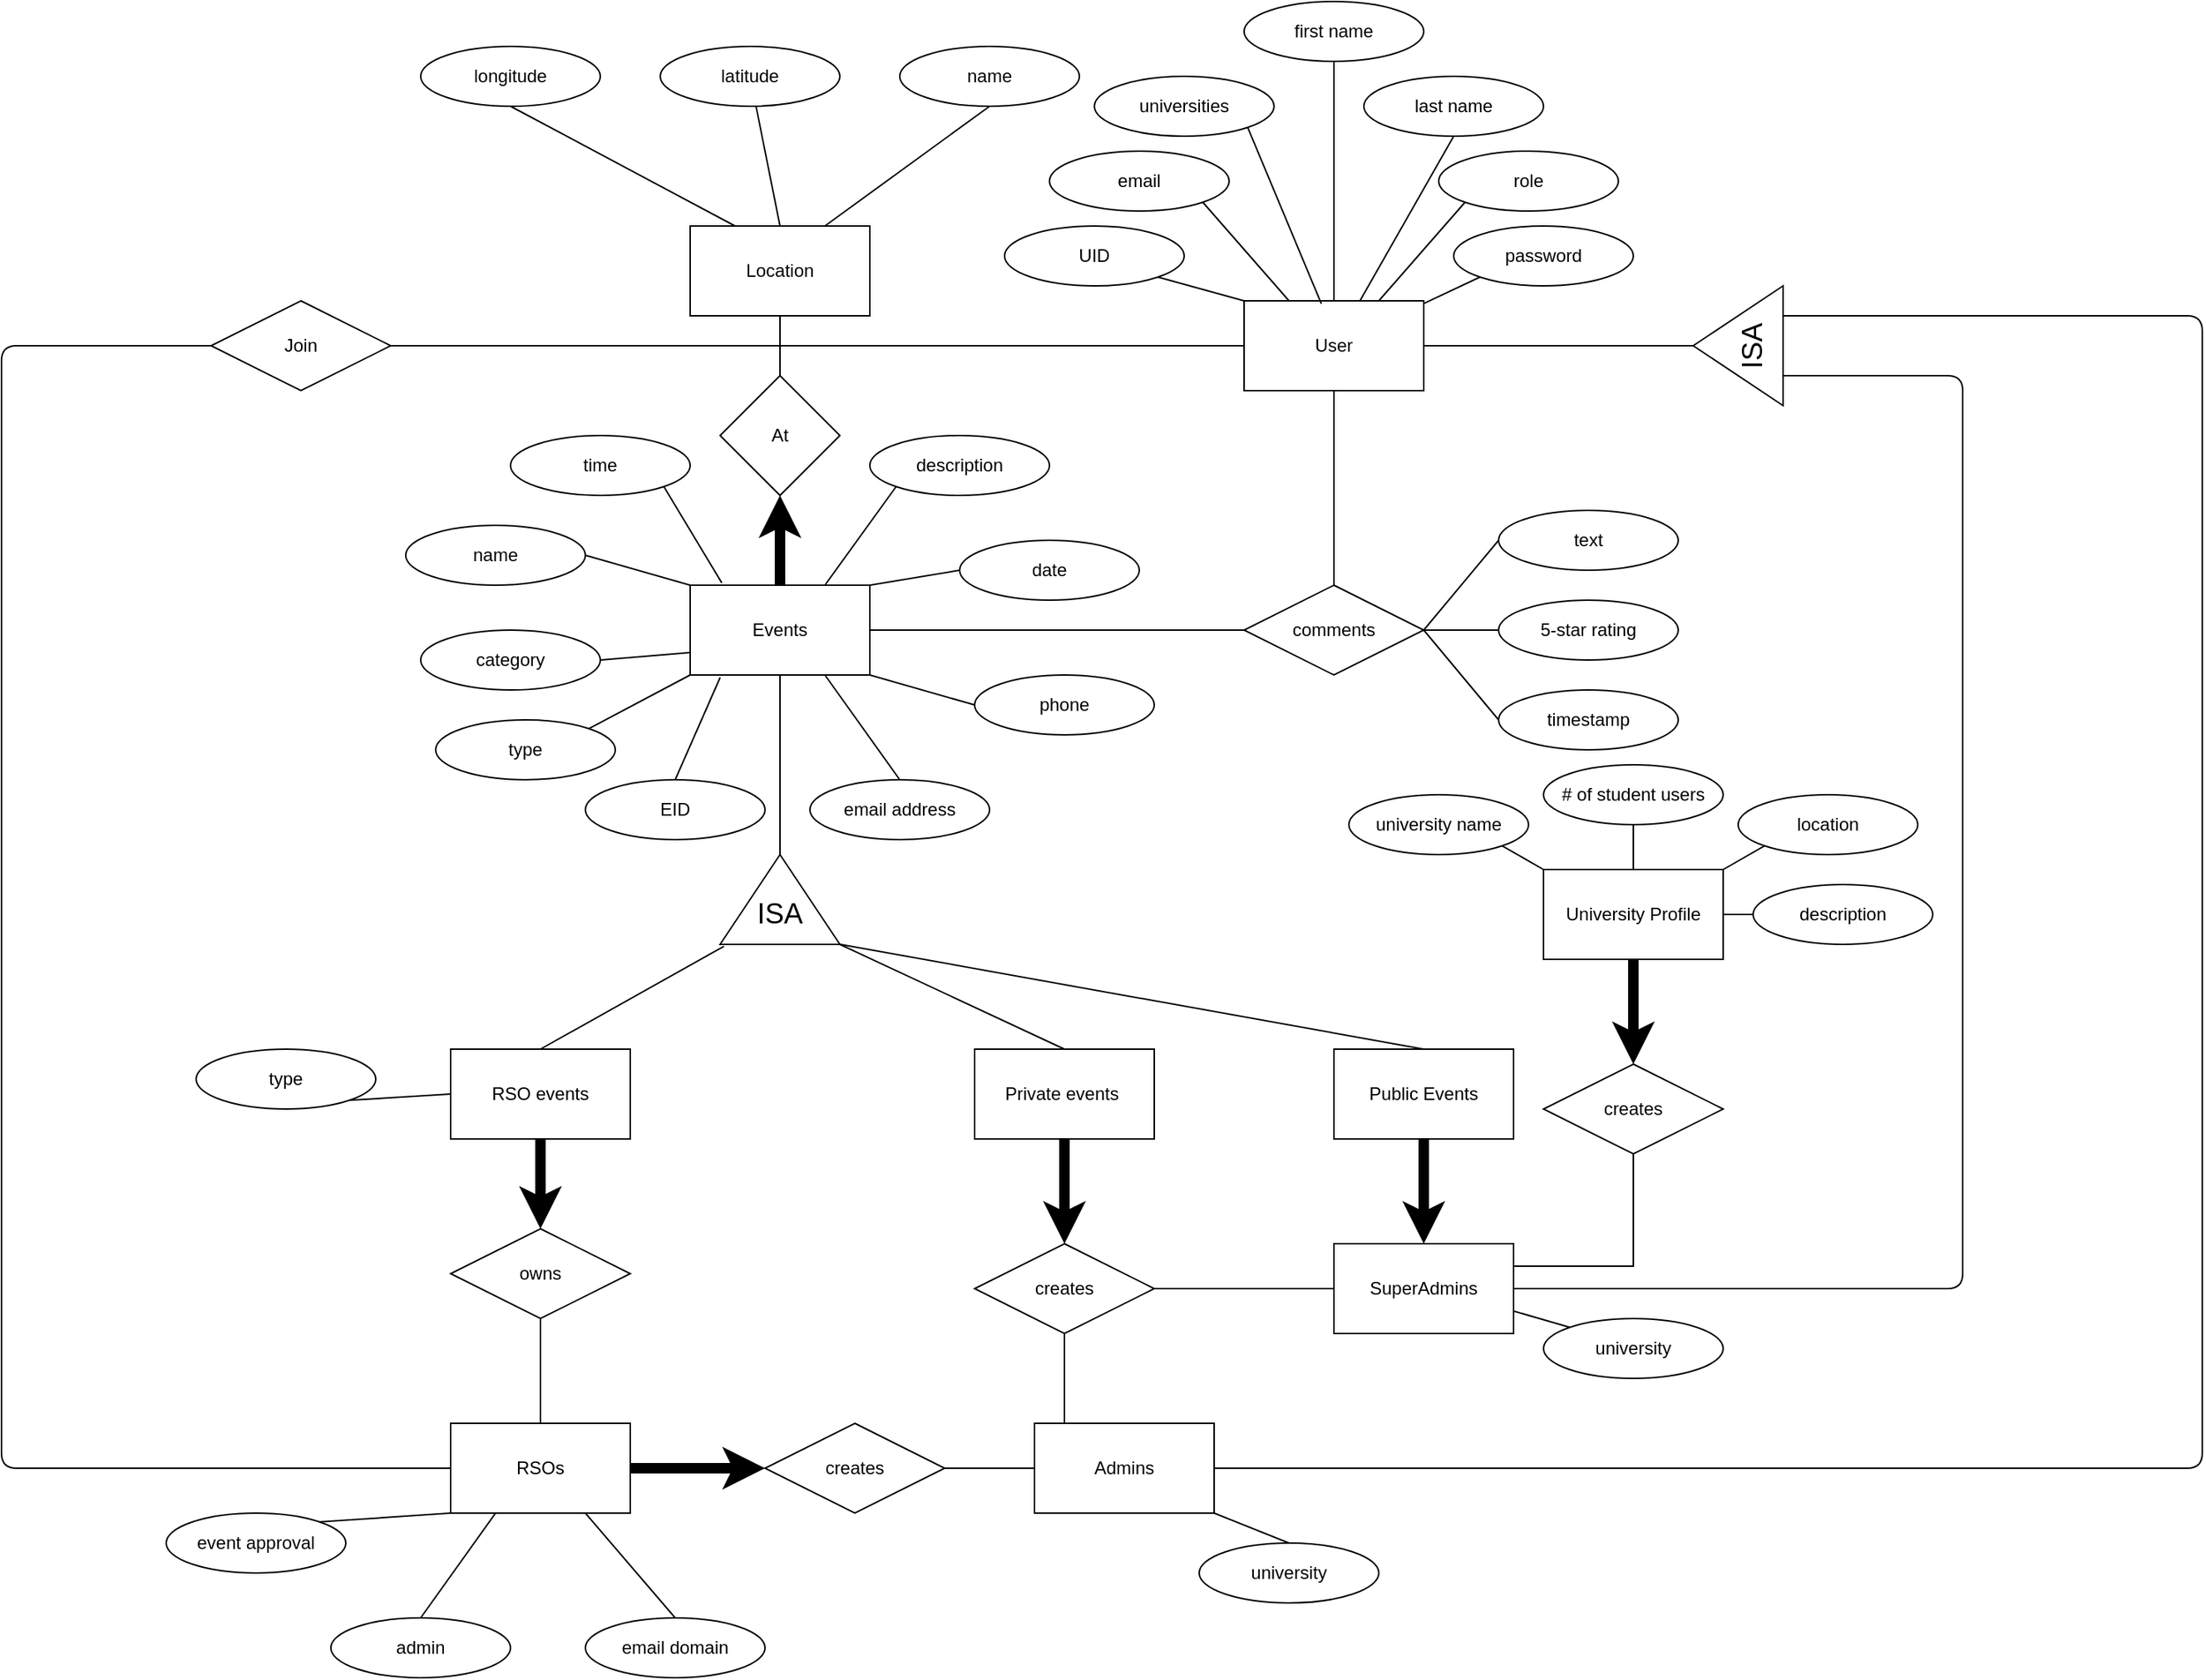 <mxfile version="14.6.1" type="github">
  <diagram id="OoqbSdTcS4T9Gjm_1H5y" name="Page-1">
    <mxGraphModel dx="2480" dy="1170" grid="1" gridSize="10" guides="1" tooltips="1" connect="1" arrows="1" fold="1" page="1" pageScale="1" pageWidth="1920" pageHeight="1200" math="0" shadow="0">
      <root>
        <mxCell id="0" />
        <mxCell id="1" parent="0" />
        <mxCell id="1sFvXLqLy-bslr1NdDsP-1" value="Location" style="rounded=0;whiteSpace=wrap;html=1;" parent="1" vertex="1">
          <mxGeometry x="550" y="330" width="120" height="60" as="geometry" />
        </mxCell>
        <mxCell id="1sFvXLqLy-bslr1NdDsP-3" value="longitude" style="ellipse;whiteSpace=wrap;html=1;" parent="1" vertex="1">
          <mxGeometry x="370" y="210" width="120" height="40" as="geometry" />
        </mxCell>
        <mxCell id="1sFvXLqLy-bslr1NdDsP-4" value="latitude" style="ellipse;whiteSpace=wrap;html=1;" parent="1" vertex="1">
          <mxGeometry x="530" y="210" width="120" height="40" as="geometry" />
        </mxCell>
        <mxCell id="1sFvXLqLy-bslr1NdDsP-5" value="name" style="ellipse;whiteSpace=wrap;html=1;" parent="1" vertex="1">
          <mxGeometry x="690" y="210" width="120" height="40" as="geometry" />
        </mxCell>
        <mxCell id="1sFvXLqLy-bslr1NdDsP-7" value="" style="endArrow=none;html=1;exitX=0.25;exitY=0;exitDx=0;exitDy=0;entryX=0.5;entryY=1;entryDx=0;entryDy=0;" parent="1" source="1sFvXLqLy-bslr1NdDsP-1" target="1sFvXLqLy-bslr1NdDsP-3" edge="1">
          <mxGeometry width="50" height="50" relative="1" as="geometry">
            <mxPoint x="1070" y="630" as="sourcePoint" />
            <mxPoint x="1120" y="580" as="targetPoint" />
          </mxGeometry>
        </mxCell>
        <mxCell id="1sFvXLqLy-bslr1NdDsP-8" value="" style="endArrow=none;html=1;entryX=0.5;entryY=0;entryDx=0;entryDy=0;" parent="1" source="1sFvXLqLy-bslr1NdDsP-4" target="1sFvXLqLy-bslr1NdDsP-1" edge="1">
          <mxGeometry width="50" height="50" relative="1" as="geometry">
            <mxPoint x="520" y="680" as="sourcePoint" />
            <mxPoint x="570" y="630" as="targetPoint" />
          </mxGeometry>
        </mxCell>
        <mxCell id="1sFvXLqLy-bslr1NdDsP-9" value="" style="endArrow=none;html=1;entryX=0.75;entryY=0;entryDx=0;entryDy=0;exitX=0.5;exitY=1;exitDx=0;exitDy=0;" parent="1" source="1sFvXLqLy-bslr1NdDsP-5" target="1sFvXLqLy-bslr1NdDsP-1" edge="1">
          <mxGeometry width="50" height="50" relative="1" as="geometry">
            <mxPoint x="620" y="600" as="sourcePoint" />
            <mxPoint x="670" y="550" as="targetPoint" />
          </mxGeometry>
        </mxCell>
        <mxCell id="1sFvXLqLy-bslr1NdDsP-10" value="At" style="rhombus;whiteSpace=wrap;html=1;" parent="1" vertex="1">
          <mxGeometry x="570" y="430" width="80" height="80" as="geometry" />
        </mxCell>
        <mxCell id="1sFvXLqLy-bslr1NdDsP-12" value="" style="endArrow=none;html=1;strokeWidth=1;exitX=0.5;exitY=0;exitDx=0;exitDy=0;entryX=0.5;entryY=1;entryDx=0;entryDy=0;" parent="1" source="1sFvXLqLy-bslr1NdDsP-10" target="1sFvXLqLy-bslr1NdDsP-1" edge="1">
          <mxGeometry width="50" height="50" relative="1" as="geometry">
            <mxPoint x="490" y="460" as="sourcePoint" />
            <mxPoint x="540" y="410" as="targetPoint" />
          </mxGeometry>
        </mxCell>
        <mxCell id="1sFvXLqLy-bslr1NdDsP-13" value="Events" style="rounded=0;whiteSpace=wrap;html=1;" parent="1" vertex="1">
          <mxGeometry x="550" y="570" width="120" height="60" as="geometry" />
        </mxCell>
        <mxCell id="1sFvXLqLy-bslr1NdDsP-14" value="" style="endArrow=classic;html=1;strokeWidth=7;exitX=0.5;exitY=0;exitDx=0;exitDy=0;entryX=0.5;entryY=1;entryDx=0;entryDy=0;" parent="1" source="1sFvXLqLy-bslr1NdDsP-13" target="1sFvXLqLy-bslr1NdDsP-10" edge="1">
          <mxGeometry width="50" height="50" relative="1" as="geometry">
            <mxPoint x="430" y="620" as="sourcePoint" />
            <mxPoint x="480" y="570" as="targetPoint" />
          </mxGeometry>
        </mxCell>
        <mxCell id="1sFvXLqLy-bslr1NdDsP-15" value="description" style="ellipse;whiteSpace=wrap;html=1;" parent="1" vertex="1">
          <mxGeometry x="670" y="470" width="120" height="40" as="geometry" />
        </mxCell>
        <mxCell id="1sFvXLqLy-bslr1NdDsP-16" value="date" style="ellipse;whiteSpace=wrap;html=1;" parent="1" vertex="1">
          <mxGeometry x="730" y="540" width="120" height="40" as="geometry" />
        </mxCell>
        <mxCell id="1sFvXLqLy-bslr1NdDsP-17" value="time" style="ellipse;whiteSpace=wrap;html=1;" parent="1" vertex="1">
          <mxGeometry x="430" y="470" width="120" height="40" as="geometry" />
        </mxCell>
        <mxCell id="1sFvXLqLy-bslr1NdDsP-18" value="name" style="ellipse;whiteSpace=wrap;html=1;" parent="1" vertex="1">
          <mxGeometry x="360" y="530" width="120" height="40" as="geometry" />
        </mxCell>
        <mxCell id="1sFvXLqLy-bslr1NdDsP-19" value="category" style="ellipse;whiteSpace=wrap;html=1;" parent="1" vertex="1">
          <mxGeometry x="370" y="600" width="120" height="40" as="geometry" />
        </mxCell>
        <mxCell id="1sFvXLqLy-bslr1NdDsP-20" value="phone" style="ellipse;whiteSpace=wrap;html=1;" parent="1" vertex="1">
          <mxGeometry x="740" y="630" width="120" height="40" as="geometry" />
        </mxCell>
        <mxCell id="1sFvXLqLy-bslr1NdDsP-21" value="email address" style="ellipse;whiteSpace=wrap;html=1;" parent="1" vertex="1">
          <mxGeometry x="630" y="700" width="120" height="40" as="geometry" />
        </mxCell>
        <mxCell id="1sFvXLqLy-bslr1NdDsP-22" value="" style="endArrow=none;html=1;strokeWidth=1;exitX=0;exitY=1;exitDx=0;exitDy=0;entryX=0.75;entryY=0;entryDx=0;entryDy=0;" parent="1" source="1sFvXLqLy-bslr1NdDsP-15" target="1sFvXLqLy-bslr1NdDsP-13" edge="1">
          <mxGeometry width="50" height="50" relative="1" as="geometry">
            <mxPoint x="410" y="760" as="sourcePoint" />
            <mxPoint x="460" y="710" as="targetPoint" />
          </mxGeometry>
        </mxCell>
        <mxCell id="1sFvXLqLy-bslr1NdDsP-23" value="" style="endArrow=none;html=1;strokeWidth=1;entryX=1;entryY=0;entryDx=0;entryDy=0;exitX=0;exitY=0.5;exitDx=0;exitDy=0;" parent="1" source="1sFvXLqLy-bslr1NdDsP-16" target="1sFvXLqLy-bslr1NdDsP-13" edge="1">
          <mxGeometry width="50" height="50" relative="1" as="geometry">
            <mxPoint x="420" y="770" as="sourcePoint" />
            <mxPoint x="470" y="720" as="targetPoint" />
          </mxGeometry>
        </mxCell>
        <mxCell id="1sFvXLqLy-bslr1NdDsP-24" value="" style="endArrow=none;html=1;strokeWidth=1;entryX=1;entryY=1;entryDx=0;entryDy=0;exitX=0;exitY=0.5;exitDx=0;exitDy=0;" parent="1" source="1sFvXLqLy-bslr1NdDsP-20" target="1sFvXLqLy-bslr1NdDsP-13" edge="1">
          <mxGeometry width="50" height="50" relative="1" as="geometry">
            <mxPoint x="430" y="780" as="sourcePoint" />
            <mxPoint x="480" y="730" as="targetPoint" />
          </mxGeometry>
        </mxCell>
        <mxCell id="1sFvXLqLy-bslr1NdDsP-25" value="" style="endArrow=none;html=1;strokeWidth=1;entryX=0.75;entryY=1;entryDx=0;entryDy=0;exitX=0.5;exitY=0;exitDx=0;exitDy=0;" parent="1" source="1sFvXLqLy-bslr1NdDsP-21" target="1sFvXLqLy-bslr1NdDsP-13" edge="1">
          <mxGeometry width="50" height="50" relative="1" as="geometry">
            <mxPoint x="440" y="790" as="sourcePoint" />
            <mxPoint x="490" y="740" as="targetPoint" />
          </mxGeometry>
        </mxCell>
        <mxCell id="1sFvXLqLy-bslr1NdDsP-26" value="" style="endArrow=none;html=1;strokeWidth=1;entryX=0.176;entryY=-0.026;entryDx=0;entryDy=0;entryPerimeter=0;exitX=1;exitY=1;exitDx=0;exitDy=0;" parent="1" source="1sFvXLqLy-bslr1NdDsP-17" target="1sFvXLqLy-bslr1NdDsP-13" edge="1">
          <mxGeometry width="50" height="50" relative="1" as="geometry">
            <mxPoint x="450" y="800" as="sourcePoint" />
            <mxPoint x="500" y="750" as="targetPoint" />
          </mxGeometry>
        </mxCell>
        <mxCell id="1sFvXLqLy-bslr1NdDsP-27" value="" style="endArrow=none;html=1;strokeWidth=1;entryX=0;entryY=0;entryDx=0;entryDy=0;exitX=1;exitY=0.5;exitDx=0;exitDy=0;" parent="1" source="1sFvXLqLy-bslr1NdDsP-18" target="1sFvXLqLy-bslr1NdDsP-13" edge="1">
          <mxGeometry width="50" height="50" relative="1" as="geometry">
            <mxPoint x="460" y="810" as="sourcePoint" />
            <mxPoint x="510" y="760" as="targetPoint" />
          </mxGeometry>
        </mxCell>
        <mxCell id="1sFvXLqLy-bslr1NdDsP-28" value="" style="endArrow=none;html=1;strokeWidth=1;entryX=0;entryY=0.75;entryDx=0;entryDy=0;exitX=1;exitY=0.5;exitDx=0;exitDy=0;" parent="1" source="1sFvXLqLy-bslr1NdDsP-19" target="1sFvXLqLy-bslr1NdDsP-13" edge="1">
          <mxGeometry width="50" height="50" relative="1" as="geometry">
            <mxPoint x="470" y="820" as="sourcePoint" />
            <mxPoint x="520" y="770" as="targetPoint" />
          </mxGeometry>
        </mxCell>
        <mxCell id="1sFvXLqLy-bslr1NdDsP-29" value="Join" style="rhombus;whiteSpace=wrap;html=1;" parent="1" vertex="1">
          <mxGeometry x="230" y="380" width="120" height="60" as="geometry" />
        </mxCell>
        <mxCell id="1sFvXLqLy-bslr1NdDsP-30" value="User" style="rounded=0;whiteSpace=wrap;html=1;" parent="1" vertex="1">
          <mxGeometry x="920" y="380" width="120" height="60" as="geometry" />
        </mxCell>
        <mxCell id="1sFvXLqLy-bslr1NdDsP-31" value="" style="endArrow=none;html=1;strokeWidth=1;exitX=1;exitY=0.5;exitDx=0;exitDy=0;entryX=0;entryY=0.5;entryDx=0;entryDy=0;" parent="1" source="1sFvXLqLy-bslr1NdDsP-29" target="1sFvXLqLy-bslr1NdDsP-30" edge="1">
          <mxGeometry width="50" height="50" relative="1" as="geometry">
            <mxPoint x="260" y="520" as="sourcePoint" />
            <mxPoint x="310" y="470" as="targetPoint" />
          </mxGeometry>
        </mxCell>
        <mxCell id="VM_1HZuykjOo2gR1_Nzt-12" style="edgeStyle=none;rounded=0;orthogonalLoop=1;jettySize=auto;html=1;exitX=1;exitY=1;exitDx=0;exitDy=0;entryX=0;entryY=0;entryDx=0;entryDy=0;endArrow=none;endFill=0;" parent="1" source="1sFvXLqLy-bslr1NdDsP-32" target="1sFvXLqLy-bslr1NdDsP-30" edge="1">
          <mxGeometry relative="1" as="geometry" />
        </mxCell>
        <mxCell id="1sFvXLqLy-bslr1NdDsP-32" value="UID" style="ellipse;whiteSpace=wrap;html=1;" parent="1" vertex="1">
          <mxGeometry x="760" y="330" width="120" height="40" as="geometry" />
        </mxCell>
        <mxCell id="VM_1HZuykjOo2gR1_Nzt-11" style="edgeStyle=none;rounded=0;orthogonalLoop=1;jettySize=auto;html=1;exitX=0;exitY=1;exitDx=0;exitDy=0;endArrow=none;endFill=0;" parent="1" source="1sFvXLqLy-bslr1NdDsP-33" target="1sFvXLqLy-bslr1NdDsP-30" edge="1">
          <mxGeometry relative="1" as="geometry" />
        </mxCell>
        <mxCell id="1sFvXLqLy-bslr1NdDsP-33" value="password" style="ellipse;whiteSpace=wrap;html=1;" parent="1" vertex="1">
          <mxGeometry x="1060" y="330" width="120" height="40" as="geometry" />
        </mxCell>
        <mxCell id="1sFvXLqLy-bslr1NdDsP-36" value="comments" style="rhombus;whiteSpace=wrap;html=1;" parent="1" vertex="1">
          <mxGeometry x="920" y="570" width="120" height="60" as="geometry" />
        </mxCell>
        <mxCell id="1sFvXLqLy-bslr1NdDsP-37" value="" style="endArrow=none;html=1;strokeWidth=1;entryX=0.5;entryY=0;entryDx=0;entryDy=0;" parent="1" source="1sFvXLqLy-bslr1NdDsP-30" target="1sFvXLqLy-bslr1NdDsP-36" edge="1">
          <mxGeometry width="50" height="50" relative="1" as="geometry">
            <mxPoint x="600" y="810" as="sourcePoint" />
            <mxPoint x="650" y="760" as="targetPoint" />
          </mxGeometry>
        </mxCell>
        <mxCell id="1sFvXLqLy-bslr1NdDsP-38" value="" style="endArrow=none;html=1;strokeWidth=1;entryX=0;entryY=0.5;entryDx=0;entryDy=0;exitX=1;exitY=0.5;exitDx=0;exitDy=0;" parent="1" source="1sFvXLqLy-bslr1NdDsP-13" target="1sFvXLqLy-bslr1NdDsP-36" edge="1">
          <mxGeometry width="50" height="50" relative="1" as="geometry">
            <mxPoint x="400" y="800" as="sourcePoint" />
            <mxPoint x="450" y="750" as="targetPoint" />
          </mxGeometry>
        </mxCell>
        <mxCell id="1sFvXLqLy-bslr1NdDsP-39" value="text" style="ellipse;whiteSpace=wrap;html=1;" parent="1" vertex="1">
          <mxGeometry x="1090" y="520" width="120" height="40" as="geometry" />
        </mxCell>
        <mxCell id="1sFvXLqLy-bslr1NdDsP-40" value="5-star rating" style="ellipse;whiteSpace=wrap;html=1;" parent="1" vertex="1">
          <mxGeometry x="1090" y="580" width="120" height="40" as="geometry" />
        </mxCell>
        <mxCell id="1sFvXLqLy-bslr1NdDsP-41" value="timestamp" style="ellipse;whiteSpace=wrap;html=1;" parent="1" vertex="1">
          <mxGeometry x="1090" y="640" width="120" height="40" as="geometry" />
        </mxCell>
        <mxCell id="1sFvXLqLy-bslr1NdDsP-42" value="" style="endArrow=none;html=1;strokeWidth=1;entryX=0;entryY=0.5;entryDx=0;entryDy=0;exitX=1;exitY=0.5;exitDx=0;exitDy=0;" parent="1" source="1sFvXLqLy-bslr1NdDsP-36" target="1sFvXLqLy-bslr1NdDsP-39" edge="1">
          <mxGeometry width="50" height="50" relative="1" as="geometry">
            <mxPoint x="570" y="790" as="sourcePoint" />
            <mxPoint x="620" y="740" as="targetPoint" />
          </mxGeometry>
        </mxCell>
        <mxCell id="1sFvXLqLy-bslr1NdDsP-43" value="" style="endArrow=none;html=1;strokeWidth=1;entryX=0;entryY=0.5;entryDx=0;entryDy=0;exitX=1;exitY=0.5;exitDx=0;exitDy=0;" parent="1" source="1sFvXLqLy-bslr1NdDsP-36" target="1sFvXLqLy-bslr1NdDsP-40" edge="1">
          <mxGeometry width="50" height="50" relative="1" as="geometry">
            <mxPoint x="580" y="800" as="sourcePoint" />
            <mxPoint x="630" y="750" as="targetPoint" />
          </mxGeometry>
        </mxCell>
        <mxCell id="1sFvXLqLy-bslr1NdDsP-44" value="" style="endArrow=none;html=1;strokeWidth=1;entryX=0;entryY=0.5;entryDx=0;entryDy=0;exitX=1;exitY=0.5;exitDx=0;exitDy=0;" parent="1" source="1sFvXLqLy-bslr1NdDsP-36" target="1sFvXLqLy-bslr1NdDsP-41" edge="1">
          <mxGeometry width="50" height="50" relative="1" as="geometry">
            <mxPoint x="590" y="810" as="sourcePoint" />
            <mxPoint x="640" y="760" as="targetPoint" />
          </mxGeometry>
        </mxCell>
        <mxCell id="1sFvXLqLy-bslr1NdDsP-46" value="" style="triangle;whiteSpace=wrap;html=1;rotation=-180;" parent="1" vertex="1">
          <mxGeometry x="1220" y="370" width="60" height="80" as="geometry" />
        </mxCell>
        <mxCell id="1sFvXLqLy-bslr1NdDsP-49" value="ISA" style="text;html=1;strokeColor=none;fillColor=none;align=center;verticalAlign=middle;whiteSpace=wrap;rounded=0;rotation=-90;strokeWidth=1;fontSize=19;" parent="1" vertex="1">
          <mxGeometry x="1240" y="400" width="40" height="20" as="geometry" />
        </mxCell>
        <mxCell id="1sFvXLqLy-bslr1NdDsP-50" value="" style="endArrow=none;html=1;strokeWidth=1;fontSize=19;entryX=1;entryY=0.5;entryDx=0;entryDy=0;exitX=1;exitY=0.5;exitDx=0;exitDy=0;" parent="1" source="1sFvXLqLy-bslr1NdDsP-30" target="1sFvXLqLy-bslr1NdDsP-46" edge="1">
          <mxGeometry width="50" height="50" relative="1" as="geometry">
            <mxPoint x="510" y="770" as="sourcePoint" />
            <mxPoint x="560" y="720" as="targetPoint" />
          </mxGeometry>
        </mxCell>
        <mxCell id="1sFvXLqLy-bslr1NdDsP-52" value="" style="triangle;whiteSpace=wrap;html=1;rotation=-180;direction=south;" parent="1" vertex="1">
          <mxGeometry x="570" y="750" width="80" height="60" as="geometry" />
        </mxCell>
        <mxCell id="1sFvXLqLy-bslr1NdDsP-53" value="ISA" style="text;html=1;strokeColor=none;fillColor=none;align=center;verticalAlign=middle;whiteSpace=wrap;rounded=0;rotation=0;strokeWidth=1;fontSize=19;" parent="1" vertex="1">
          <mxGeometry x="590" y="780" width="40" height="20" as="geometry" />
        </mxCell>
        <mxCell id="1sFvXLqLy-bslr1NdDsP-54" value="" style="endArrow=none;html=1;strokeWidth=1;fontSize=19;entryX=0.5;entryY=1;entryDx=0;entryDy=0;exitX=1;exitY=0.5;exitDx=0;exitDy=0;" parent="1" source="1sFvXLqLy-bslr1NdDsP-52" target="1sFvXLqLy-bslr1NdDsP-13" edge="1">
          <mxGeometry width="50" height="50" relative="1" as="geometry">
            <mxPoint x="360" y="880" as="sourcePoint" />
            <mxPoint x="410" y="830" as="targetPoint" />
          </mxGeometry>
        </mxCell>
        <mxCell id="1sFvXLqLy-bslr1NdDsP-55" value="Private events&amp;nbsp;" style="rounded=0;whiteSpace=wrap;html=1;" parent="1" vertex="1">
          <mxGeometry x="740" y="880" width="120" height="60" as="geometry" />
        </mxCell>
        <mxCell id="1sFvXLqLy-bslr1NdDsP-56" value="Public Events&lt;br&gt;" style="rounded=0;whiteSpace=wrap;html=1;" parent="1" vertex="1">
          <mxGeometry x="980" y="880" width="120" height="60" as="geometry" />
        </mxCell>
        <mxCell id="1sFvXLqLy-bslr1NdDsP-57" value="" style="endArrow=none;html=1;strokeWidth=1;fontSize=19;entryX=-0.021;entryY=0.032;entryDx=0;entryDy=0;entryPerimeter=0;exitX=0.5;exitY=0;exitDx=0;exitDy=0;" parent="1" source="1sFvXLqLy-bslr1NdDsP-60" target="1sFvXLqLy-bslr1NdDsP-52" edge="1">
          <mxGeometry width="50" height="50" relative="1" as="geometry">
            <mxPoint x="470" y="1000" as="sourcePoint" />
            <mxPoint x="520" y="950" as="targetPoint" />
          </mxGeometry>
        </mxCell>
        <mxCell id="1sFvXLqLy-bslr1NdDsP-58" value="" style="endArrow=none;html=1;strokeWidth=1;fontSize=19;exitX=0.5;exitY=0;exitDx=0;exitDy=0;" parent="1" source="1sFvXLqLy-bslr1NdDsP-55" edge="1">
          <mxGeometry width="50" height="50" relative="1" as="geometry">
            <mxPoint x="480" y="1010" as="sourcePoint" />
            <mxPoint x="650" y="810" as="targetPoint" />
          </mxGeometry>
        </mxCell>
        <mxCell id="1sFvXLqLy-bslr1NdDsP-59" value="" style="endArrow=none;html=1;strokeWidth=1;fontSize=19;entryX=0.002;entryY=0.996;entryDx=0;entryDy=0;entryPerimeter=0;exitX=0.5;exitY=0;exitDx=0;exitDy=0;" parent="1" source="1sFvXLqLy-bslr1NdDsP-56" target="1sFvXLqLy-bslr1NdDsP-52" edge="1">
          <mxGeometry width="50" height="50" relative="1" as="geometry">
            <mxPoint x="490" y="1020" as="sourcePoint" />
            <mxPoint x="540" y="970" as="targetPoint" />
          </mxGeometry>
        </mxCell>
        <mxCell id="1sFvXLqLy-bslr1NdDsP-60" value="RSO events" style="rounded=0;whiteSpace=wrap;html=1;" parent="1" vertex="1">
          <mxGeometry x="390" y="880" width="120" height="60" as="geometry" />
        </mxCell>
        <mxCell id="1sFvXLqLy-bslr1NdDsP-61" value="owns" style="rhombus;whiteSpace=wrap;html=1;" parent="1" vertex="1">
          <mxGeometry x="390" y="1000" width="120" height="60" as="geometry" />
        </mxCell>
        <mxCell id="1sFvXLqLy-bslr1NdDsP-62" value="" style="endArrow=classic;html=1;strokeWidth=7;exitX=0.5;exitY=1;exitDx=0;exitDy=0;entryX=0.5;entryY=0;entryDx=0;entryDy=0;" parent="1" source="1sFvXLqLy-bslr1NdDsP-60" target="1sFvXLqLy-bslr1NdDsP-61" edge="1">
          <mxGeometry width="50" height="50" relative="1" as="geometry">
            <mxPoint x="620" y="580" as="sourcePoint" />
            <mxPoint x="620" y="520" as="targetPoint" />
          </mxGeometry>
        </mxCell>
        <mxCell id="1sFvXLqLy-bslr1NdDsP-63" value="RSOs" style="rounded=0;whiteSpace=wrap;html=1;" parent="1" vertex="1">
          <mxGeometry x="390" y="1130" width="120" height="60" as="geometry" />
        </mxCell>
        <mxCell id="1sFvXLqLy-bslr1NdDsP-65" value="" style="endArrow=none;html=1;strokeWidth=1;fontSize=19;entryX=0.5;entryY=0;entryDx=0;entryDy=0;exitX=0.5;exitY=1;exitDx=0;exitDy=0;" parent="1" source="1sFvXLqLy-bslr1NdDsP-61" target="1sFvXLqLy-bslr1NdDsP-63" edge="1">
          <mxGeometry width="50" height="50" relative="1" as="geometry">
            <mxPoint x="170" y="1080" as="sourcePoint" />
            <mxPoint x="220" y="1030" as="targetPoint" />
          </mxGeometry>
        </mxCell>
        <mxCell id="1sFvXLqLy-bslr1NdDsP-66" value="" style="endArrow=none;html=1;strokeWidth=1;fontSize=19;entryX=0;entryY=0.5;entryDx=0;entryDy=0;exitX=0;exitY=0.5;exitDx=0;exitDy=0;" parent="1" source="1sFvXLqLy-bslr1NdDsP-29" target="1sFvXLqLy-bslr1NdDsP-63" edge="1">
          <mxGeometry width="50" height="50" relative="1" as="geometry">
            <mxPoint x="180.0" y="1090" as="sourcePoint" />
            <mxPoint x="230.0" y="1040" as="targetPoint" />
            <Array as="points">
              <mxPoint x="90" y="410" />
              <mxPoint x="90" y="1160" />
            </Array>
          </mxGeometry>
        </mxCell>
        <mxCell id="1sFvXLqLy-bslr1NdDsP-67" value="admin" style="ellipse;whiteSpace=wrap;html=1;" parent="1" vertex="1">
          <mxGeometry x="310" y="1260" width="120" height="40" as="geometry" />
        </mxCell>
        <mxCell id="1sFvXLqLy-bslr1NdDsP-68" value="email domain" style="ellipse;whiteSpace=wrap;html=1;" parent="1" vertex="1">
          <mxGeometry x="480" y="1260" width="120" height="40" as="geometry" />
        </mxCell>
        <mxCell id="1sFvXLqLy-bslr1NdDsP-70" value="" style="endArrow=none;html=1;strokeWidth=1;fontSize=19;exitX=0.5;exitY=0;exitDx=0;exitDy=0;entryX=0.25;entryY=1;entryDx=0;entryDy=0;" parent="1" source="1sFvXLqLy-bslr1NdDsP-67" target="1sFvXLqLy-bslr1NdDsP-63" edge="1">
          <mxGeometry width="50" height="50" relative="1" as="geometry">
            <mxPoint x="280" y="1050" as="sourcePoint" />
            <mxPoint x="330" y="1000" as="targetPoint" />
          </mxGeometry>
        </mxCell>
        <mxCell id="1sFvXLqLy-bslr1NdDsP-71" value="" style="endArrow=none;html=1;strokeWidth=1;fontSize=19;entryX=0.75;entryY=1;entryDx=0;entryDy=0;exitX=0.5;exitY=0;exitDx=0;exitDy=0;" parent="1" source="1sFvXLqLy-bslr1NdDsP-68" target="1sFvXLqLy-bslr1NdDsP-63" edge="1">
          <mxGeometry width="50" height="50" relative="1" as="geometry">
            <mxPoint x="290.0" y="1060" as="sourcePoint" />
            <mxPoint x="340.0" y="1010" as="targetPoint" />
          </mxGeometry>
        </mxCell>
        <mxCell id="1sFvXLqLy-bslr1NdDsP-72" value="creates" style="rhombus;whiteSpace=wrap;html=1;" parent="1" vertex="1">
          <mxGeometry x="600" y="1130" width="120" height="60" as="geometry" />
        </mxCell>
        <mxCell id="1sFvXLqLy-bslr1NdDsP-73" value="" style="endArrow=classic;html=1;strokeWidth=7;exitX=1;exitY=0.5;exitDx=0;exitDy=0;entryX=0;entryY=0.5;entryDx=0;entryDy=0;" parent="1" source="1sFvXLqLy-bslr1NdDsP-63" target="1sFvXLqLy-bslr1NdDsP-72" edge="1">
          <mxGeometry width="50" height="50" relative="1" as="geometry">
            <mxPoint x="460" y="950" as="sourcePoint" />
            <mxPoint x="460" y="1010" as="targetPoint" />
          </mxGeometry>
        </mxCell>
        <mxCell id="1sFvXLqLy-bslr1NdDsP-74" value="Admins" style="rounded=0;whiteSpace=wrap;html=1;" parent="1" vertex="1">
          <mxGeometry x="780" y="1130" width="120" height="60" as="geometry" />
        </mxCell>
        <mxCell id="1sFvXLqLy-bslr1NdDsP-76" value="" style="endArrow=none;html=1;strokeWidth=1;fontSize=19;entryX=0;entryY=0.5;entryDx=0;entryDy=0;exitX=1;exitY=0.5;exitDx=0;exitDy=0;" parent="1" source="1sFvXLqLy-bslr1NdDsP-72" target="1sFvXLqLy-bslr1NdDsP-74" edge="1">
          <mxGeometry width="50" height="50" relative="1" as="geometry">
            <mxPoint x="180.0" y="1080" as="sourcePoint" />
            <mxPoint x="230.0" y="1030" as="targetPoint" />
          </mxGeometry>
        </mxCell>
        <mxCell id="1sFvXLqLy-bslr1NdDsP-78" value="creates" style="rhombus;whiteSpace=wrap;html=1;" parent="1" vertex="1">
          <mxGeometry x="740" y="1010" width="120" height="60" as="geometry" />
        </mxCell>
        <mxCell id="1sFvXLqLy-bslr1NdDsP-79" value="" style="endArrow=classic;html=1;strokeWidth=7;exitX=0.5;exitY=1;exitDx=0;exitDy=0;entryX=0.5;entryY=0;entryDx=0;entryDy=0;" parent="1" source="1sFvXLqLy-bslr1NdDsP-55" target="1sFvXLqLy-bslr1NdDsP-78" edge="1">
          <mxGeometry width="50" height="50" relative="1" as="geometry">
            <mxPoint x="460" y="950" as="sourcePoint" />
            <mxPoint x="460" y="1010" as="targetPoint" />
          </mxGeometry>
        </mxCell>
        <mxCell id="1sFvXLqLy-bslr1NdDsP-80" value="" style="endArrow=none;html=1;strokeWidth=1;fontSize=19;entryX=0.5;entryY=1;entryDx=0;entryDy=0;" parent="1" target="1sFvXLqLy-bslr1NdDsP-78" edge="1">
          <mxGeometry width="50" height="50" relative="1" as="geometry">
            <mxPoint x="800" y="1130" as="sourcePoint" />
            <mxPoint x="230.0" y="1030" as="targetPoint" />
          </mxGeometry>
        </mxCell>
        <mxCell id="H11ikkjmYtO3SPh781iC-15" style="edgeStyle=orthogonalEdgeStyle;rounded=0;orthogonalLoop=1;jettySize=auto;html=1;exitX=1;exitY=0.25;exitDx=0;exitDy=0;entryX=0.5;entryY=1;entryDx=0;entryDy=0;endArrow=none;endFill=0;" edge="1" parent="1" source="1sFvXLqLy-bslr1NdDsP-81" target="H11ikkjmYtO3SPh781iC-14">
          <mxGeometry relative="1" as="geometry" />
        </mxCell>
        <mxCell id="1sFvXLqLy-bslr1NdDsP-81" value="SuperAdmins" style="rounded=0;whiteSpace=wrap;html=1;" parent="1" vertex="1">
          <mxGeometry x="980" y="1010" width="120" height="60" as="geometry" />
        </mxCell>
        <mxCell id="1sFvXLqLy-bslr1NdDsP-82" value="" style="endArrow=none;html=1;strokeWidth=1;fontSize=19;entryX=0;entryY=0.5;entryDx=0;entryDy=0;exitX=1;exitY=0.5;exitDx=0;exitDy=0;" parent="1" source="1sFvXLqLy-bslr1NdDsP-78" target="1sFvXLqLy-bslr1NdDsP-81" edge="1">
          <mxGeometry width="50" height="50" relative="1" as="geometry">
            <mxPoint x="180.0" y="1080" as="sourcePoint" />
            <mxPoint x="230.0" y="1030" as="targetPoint" />
          </mxGeometry>
        </mxCell>
        <mxCell id="1sFvXLqLy-bslr1NdDsP-83" value="" style="endArrow=classic;html=1;strokeWidth=7;exitX=0.5;exitY=1;exitDx=0;exitDy=0;entryX=0.5;entryY=0;entryDx=0;entryDy=0;" parent="1" source="1sFvXLqLy-bslr1NdDsP-56" target="1sFvXLqLy-bslr1NdDsP-81" edge="1">
          <mxGeometry width="50" height="50" relative="1" as="geometry">
            <mxPoint x="810" y="950" as="sourcePoint" />
            <mxPoint x="810" y="1020" as="targetPoint" />
          </mxGeometry>
        </mxCell>
        <mxCell id="1sFvXLqLy-bslr1NdDsP-84" value="" style="endArrow=none;html=1;strokeWidth=1;fontSize=19;entryX=1;entryY=0.5;entryDx=0;entryDy=0;exitX=0;exitY=0.25;exitDx=0;exitDy=0;" parent="1" source="1sFvXLqLy-bslr1NdDsP-46" target="1sFvXLqLy-bslr1NdDsP-81" edge="1">
          <mxGeometry width="50" height="50" relative="1" as="geometry">
            <mxPoint x="1210" y="860" as="sourcePoint" />
            <mxPoint x="230.0" y="1030" as="targetPoint" />
            <Array as="points">
              <mxPoint x="1400" y="430" />
              <mxPoint x="1400" y="1040" />
            </Array>
          </mxGeometry>
        </mxCell>
        <mxCell id="1sFvXLqLy-bslr1NdDsP-85" value="" style="endArrow=none;html=1;strokeWidth=1;fontSize=19;entryX=1;entryY=0.5;entryDx=0;entryDy=0;exitX=0;exitY=0.75;exitDx=0;exitDy=0;" parent="1" source="1sFvXLqLy-bslr1NdDsP-46" target="1sFvXLqLy-bslr1NdDsP-74" edge="1">
          <mxGeometry width="50" height="50" relative="1" as="geometry">
            <mxPoint x="1090" y="1130" as="sourcePoint" />
            <mxPoint x="240.0" y="1040" as="targetPoint" />
            <Array as="points">
              <mxPoint x="1560" y="390" />
              <mxPoint x="1560" y="1160" />
            </Array>
          </mxGeometry>
        </mxCell>
        <mxCell id="VM_1HZuykjOo2gR1_Nzt-10" style="edgeStyle=none;rounded=0;orthogonalLoop=1;jettySize=auto;html=1;exitX=0.5;exitY=1;exitDx=0;exitDy=0;entryX=0.5;entryY=0;entryDx=0;entryDy=0;endArrow=none;endFill=0;" parent="1" source="VM_1HZuykjOo2gR1_Nzt-1" target="1sFvXLqLy-bslr1NdDsP-30" edge="1">
          <mxGeometry relative="1" as="geometry" />
        </mxCell>
        <mxCell id="VM_1HZuykjOo2gR1_Nzt-1" value="first name" style="ellipse;whiteSpace=wrap;html=1;" parent="1" vertex="1">
          <mxGeometry x="920" y="180" width="120" height="40" as="geometry" />
        </mxCell>
        <mxCell id="VM_1HZuykjOo2gR1_Nzt-7" style="edgeStyle=none;rounded=0;orthogonalLoop=1;jettySize=auto;html=1;exitX=0;exitY=1;exitDx=0;exitDy=0;endArrow=none;endFill=0;" parent="1" source="VM_1HZuykjOo2gR1_Nzt-2" edge="1">
          <mxGeometry relative="1" as="geometry">
            <mxPoint x="1010" y="380" as="targetPoint" />
          </mxGeometry>
        </mxCell>
        <mxCell id="VM_1HZuykjOo2gR1_Nzt-2" value="role" style="ellipse;whiteSpace=wrap;html=1;" parent="1" vertex="1">
          <mxGeometry x="1050" y="280" width="120" height="40" as="geometry" />
        </mxCell>
        <mxCell id="VM_1HZuykjOo2gR1_Nzt-6" style="rounded=0;orthogonalLoop=1;jettySize=auto;html=1;exitX=1;exitY=1;exitDx=0;exitDy=0;entryX=0.25;entryY=0;entryDx=0;entryDy=0;endArrow=none;endFill=0;" parent="1" source="VM_1HZuykjOo2gR1_Nzt-3" target="1sFvXLqLy-bslr1NdDsP-30" edge="1">
          <mxGeometry relative="1" as="geometry" />
        </mxCell>
        <mxCell id="VM_1HZuykjOo2gR1_Nzt-3" value="email" style="ellipse;whiteSpace=wrap;html=1;" parent="1" vertex="1">
          <mxGeometry x="790" y="280" width="120" height="40" as="geometry" />
        </mxCell>
        <mxCell id="VM_1HZuykjOo2gR1_Nzt-8" style="edgeStyle=none;rounded=0;orthogonalLoop=1;jettySize=auto;html=1;exitX=0.5;exitY=1;exitDx=0;exitDy=0;entryX=0.643;entryY=0.007;entryDx=0;entryDy=0;entryPerimeter=0;endArrow=none;endFill=0;" parent="1" source="VM_1HZuykjOo2gR1_Nzt-4" target="1sFvXLqLy-bslr1NdDsP-30" edge="1">
          <mxGeometry relative="1" as="geometry" />
        </mxCell>
        <mxCell id="VM_1HZuykjOo2gR1_Nzt-4" value="last name" style="ellipse;whiteSpace=wrap;html=1;" parent="1" vertex="1">
          <mxGeometry x="1000" y="230" width="120" height="40" as="geometry" />
        </mxCell>
        <mxCell id="VM_1HZuykjOo2gR1_Nzt-9" style="edgeStyle=none;rounded=0;orthogonalLoop=1;jettySize=auto;html=1;exitX=1;exitY=1;exitDx=0;exitDy=0;entryX=0.43;entryY=0.033;entryDx=0;entryDy=0;entryPerimeter=0;endArrow=none;endFill=0;" parent="1" source="VM_1HZuykjOo2gR1_Nzt-5" target="1sFvXLqLy-bslr1NdDsP-30" edge="1">
          <mxGeometry relative="1" as="geometry" />
        </mxCell>
        <mxCell id="VM_1HZuykjOo2gR1_Nzt-5" value="universities" style="ellipse;whiteSpace=wrap;html=1;" parent="1" vertex="1">
          <mxGeometry x="820" y="230" width="120" height="40" as="geometry" />
        </mxCell>
        <mxCell id="VM_1HZuykjOo2gR1_Nzt-14" style="edgeStyle=none;rounded=0;orthogonalLoop=1;jettySize=auto;html=1;exitX=1;exitY=0;exitDx=0;exitDy=0;entryX=0;entryY=1;entryDx=0;entryDy=0;endArrow=none;endFill=0;" parent="1" source="VM_1HZuykjOo2gR1_Nzt-13" target="1sFvXLqLy-bslr1NdDsP-13" edge="1">
          <mxGeometry relative="1" as="geometry" />
        </mxCell>
        <mxCell id="VM_1HZuykjOo2gR1_Nzt-13" value="type" style="ellipse;whiteSpace=wrap;html=1;" parent="1" vertex="1">
          <mxGeometry x="380" y="660" width="120" height="40" as="geometry" />
        </mxCell>
        <mxCell id="VM_1HZuykjOo2gR1_Nzt-16" style="edgeStyle=none;rounded=0;orthogonalLoop=1;jettySize=auto;html=1;exitX=0.5;exitY=0;exitDx=0;exitDy=0;entryX=0.167;entryY=1.027;entryDx=0;entryDy=0;entryPerimeter=0;endArrow=none;endFill=0;" parent="1" source="VM_1HZuykjOo2gR1_Nzt-15" target="1sFvXLqLy-bslr1NdDsP-13" edge="1">
          <mxGeometry relative="1" as="geometry" />
        </mxCell>
        <mxCell id="VM_1HZuykjOo2gR1_Nzt-15" value="EID" style="ellipse;whiteSpace=wrap;html=1;" parent="1" vertex="1">
          <mxGeometry x="480" y="700" width="120" height="40" as="geometry" />
        </mxCell>
        <mxCell id="H11ikkjmYtO3SPh781iC-12" style="edgeStyle=none;rounded=0;orthogonalLoop=1;jettySize=auto;html=1;exitX=0;exitY=0;exitDx=0;exitDy=0;entryX=1;entryY=0.75;entryDx=0;entryDy=0;endArrow=none;endFill=0;" edge="1" parent="1" source="VM_1HZuykjOo2gR1_Nzt-17" target="1sFvXLqLy-bslr1NdDsP-81">
          <mxGeometry relative="1" as="geometry" />
        </mxCell>
        <mxCell id="VM_1HZuykjOo2gR1_Nzt-17" value="university" style="ellipse;whiteSpace=wrap;html=1;" parent="1" vertex="1">
          <mxGeometry x="1120" y="1060" width="120" height="40" as="geometry" />
        </mxCell>
        <mxCell id="VM_1HZuykjOo2gR1_Nzt-22" style="edgeStyle=none;rounded=0;orthogonalLoop=1;jettySize=auto;html=1;exitX=1;exitY=1;exitDx=0;exitDy=0;entryX=0;entryY=0.5;entryDx=0;entryDy=0;endArrow=none;endFill=0;" parent="1" source="VM_1HZuykjOo2gR1_Nzt-21" target="1sFvXLqLy-bslr1NdDsP-60" edge="1">
          <mxGeometry relative="1" as="geometry" />
        </mxCell>
        <mxCell id="VM_1HZuykjOo2gR1_Nzt-21" value="type" style="ellipse;whiteSpace=wrap;html=1;" parent="1" vertex="1">
          <mxGeometry x="220" y="880" width="120" height="40" as="geometry" />
        </mxCell>
        <mxCell id="VM_1HZuykjOo2gR1_Nzt-24" style="edgeStyle=none;rounded=0;orthogonalLoop=1;jettySize=auto;html=1;exitX=0.5;exitY=0;exitDx=0;exitDy=0;entryX=1;entryY=1;entryDx=0;entryDy=0;endArrow=none;endFill=0;" parent="1" source="VM_1HZuykjOo2gR1_Nzt-23" target="1sFvXLqLy-bslr1NdDsP-74" edge="1">
          <mxGeometry relative="1" as="geometry" />
        </mxCell>
        <mxCell id="VM_1HZuykjOo2gR1_Nzt-23" value="university" style="ellipse;whiteSpace=wrap;html=1;" parent="1" vertex="1">
          <mxGeometry x="890" y="1210" width="120" height="40" as="geometry" />
        </mxCell>
        <mxCell id="VM_1HZuykjOo2gR1_Nzt-26" style="edgeStyle=none;rounded=0;orthogonalLoop=1;jettySize=auto;html=1;exitX=1;exitY=0;exitDx=0;exitDy=0;entryX=0;entryY=1;entryDx=0;entryDy=0;endArrow=none;endFill=0;" parent="1" source="VM_1HZuykjOo2gR1_Nzt-25" target="1sFvXLqLy-bslr1NdDsP-63" edge="1">
          <mxGeometry relative="1" as="geometry" />
        </mxCell>
        <mxCell id="VM_1HZuykjOo2gR1_Nzt-25" value="event approval" style="ellipse;whiteSpace=wrap;html=1;" parent="1" vertex="1">
          <mxGeometry x="200" y="1190" width="120" height="40" as="geometry" />
        </mxCell>
        <mxCell id="H11ikkjmYtO3SPh781iC-19" value="" style="edgeStyle=none;rounded=1;orthogonalLoop=1;jettySize=auto;html=1;endArrow=classic;endFill=1;strokeWidth=7;" edge="1" parent="1" source="H11ikkjmYtO3SPh781iC-1" target="H11ikkjmYtO3SPh781iC-14">
          <mxGeometry relative="1" as="geometry" />
        </mxCell>
        <mxCell id="H11ikkjmYtO3SPh781iC-1" value="University Profile" style="rounded=0;whiteSpace=wrap;html=1;" vertex="1" parent="1">
          <mxGeometry x="1120" y="760" width="120" height="60" as="geometry" />
        </mxCell>
        <mxCell id="H11ikkjmYtO3SPh781iC-4" style="rounded=0;orthogonalLoop=1;jettySize=auto;html=1;exitX=1;exitY=1;exitDx=0;exitDy=0;entryX=0;entryY=0;entryDx=0;entryDy=0;strokeColor=none;endArrow=none;endFill=0;" edge="1" parent="1" source="H11ikkjmYtO3SPh781iC-2" target="H11ikkjmYtO3SPh781iC-1">
          <mxGeometry relative="1" as="geometry" />
        </mxCell>
        <mxCell id="H11ikkjmYtO3SPh781iC-6" style="edgeStyle=none;rounded=0;orthogonalLoop=1;jettySize=auto;html=1;exitX=1;exitY=1;exitDx=0;exitDy=0;entryX=0;entryY=0;entryDx=0;entryDy=0;endArrow=none;endFill=0;" edge="1" parent="1" source="H11ikkjmYtO3SPh781iC-2" target="H11ikkjmYtO3SPh781iC-1">
          <mxGeometry relative="1" as="geometry" />
        </mxCell>
        <mxCell id="H11ikkjmYtO3SPh781iC-2" value="university name" style="ellipse;whiteSpace=wrap;html=1;" vertex="1" parent="1">
          <mxGeometry x="990" y="710" width="120" height="40" as="geometry" />
        </mxCell>
        <mxCell id="H11ikkjmYtO3SPh781iC-7" style="edgeStyle=none;rounded=0;orthogonalLoop=1;jettySize=auto;html=1;exitX=0.5;exitY=1;exitDx=0;exitDy=0;entryX=0.5;entryY=0;entryDx=0;entryDy=0;endArrow=none;endFill=0;" edge="1" parent="1" source="H11ikkjmYtO3SPh781iC-3" target="H11ikkjmYtO3SPh781iC-1">
          <mxGeometry relative="1" as="geometry" />
        </mxCell>
        <mxCell id="H11ikkjmYtO3SPh781iC-3" value="# of student users" style="ellipse;whiteSpace=wrap;html=1;" vertex="1" parent="1">
          <mxGeometry x="1120" y="690" width="120" height="40" as="geometry" />
        </mxCell>
        <mxCell id="H11ikkjmYtO3SPh781iC-9" style="edgeStyle=none;rounded=0;orthogonalLoop=1;jettySize=auto;html=1;exitX=0;exitY=1;exitDx=0;exitDy=0;entryX=1;entryY=0;entryDx=0;entryDy=0;endArrow=none;endFill=0;" edge="1" parent="1" source="H11ikkjmYtO3SPh781iC-8" target="H11ikkjmYtO3SPh781iC-1">
          <mxGeometry relative="1" as="geometry" />
        </mxCell>
        <mxCell id="H11ikkjmYtO3SPh781iC-8" value="location" style="ellipse;whiteSpace=wrap;html=1;" vertex="1" parent="1">
          <mxGeometry x="1250" y="710" width="120" height="40" as="geometry" />
        </mxCell>
        <mxCell id="H11ikkjmYtO3SPh781iC-11" style="edgeStyle=none;rounded=0;orthogonalLoop=1;jettySize=auto;html=1;exitX=0;exitY=0.5;exitDx=0;exitDy=0;entryX=1;entryY=0.5;entryDx=0;entryDy=0;endArrow=none;endFill=0;" edge="1" parent="1" source="H11ikkjmYtO3SPh781iC-10" target="H11ikkjmYtO3SPh781iC-1">
          <mxGeometry relative="1" as="geometry" />
        </mxCell>
        <mxCell id="H11ikkjmYtO3SPh781iC-10" value="description" style="ellipse;whiteSpace=wrap;html=1;" vertex="1" parent="1">
          <mxGeometry x="1260" y="770" width="120" height="40" as="geometry" />
        </mxCell>
        <mxCell id="H11ikkjmYtO3SPh781iC-14" value="creates" style="rhombus;whiteSpace=wrap;html=1;" vertex="1" parent="1">
          <mxGeometry x="1120" y="890" width="120" height="60" as="geometry" />
        </mxCell>
      </root>
    </mxGraphModel>
  </diagram>
</mxfile>
